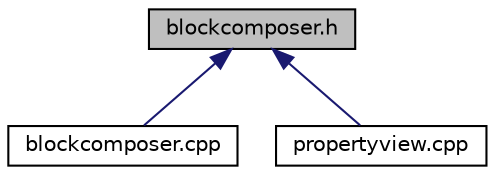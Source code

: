 digraph "blockcomposer.h"
{
 // LATEX_PDF_SIZE
  edge [fontname="Helvetica",fontsize="10",labelfontname="Helvetica",labelfontsize="10"];
  node [fontname="Helvetica",fontsize="10",shape=record];
  Node1 [label="blockcomposer.h",height=0.2,width=0.4,color="black", fillcolor="grey75", style="filled", fontcolor="black",tooltip="Block game entity binding class for property view"];
  Node1 -> Node2 [dir="back",color="midnightblue",fontsize="10",style="solid",fontname="Helvetica"];
  Node2 [label="blockcomposer.cpp",height=0.2,width=0.4,color="black", fillcolor="white", style="filled",URL="$blockcomposer_8cpp.html",tooltip="blockcomposer.h implementation"];
  Node1 -> Node3 [dir="back",color="midnightblue",fontsize="10",style="solid",fontname="Helvetica"];
  Node3 [label="propertyview.cpp",height=0.2,width=0.4,color="black", fillcolor="white", style="filled",URL="$propertyview_8cpp.html",tooltip="propertyview.h implementation"];
}
